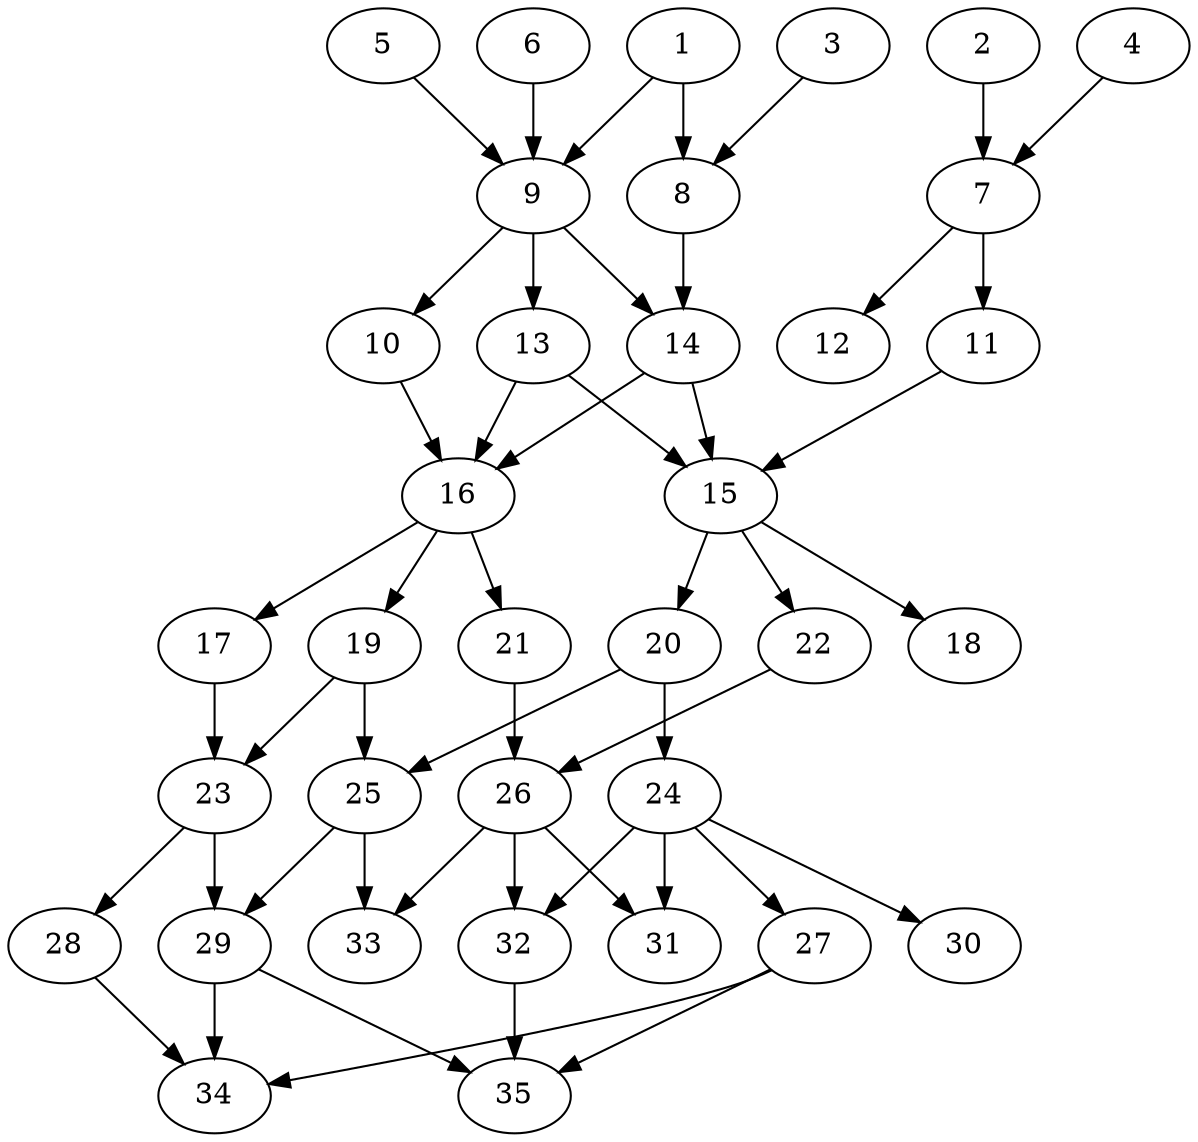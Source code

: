 // DAG automatically generated by daggen at Thu Oct  3 14:05:37 2019
// ./daggen --dot -n 35 --ccr 0.3 --fat 0.5 --regular 0.5 --density 0.5 --mindata 5242880 --maxdata 52428800 
digraph G {
  1 [size="71755093", alpha="0.03", expect_size="21526528"] 
  1 -> 8 [size ="21526528"]
  1 -> 9 [size ="21526528"]
  2 [size="50394453", alpha="0.03", expect_size="15118336"] 
  2 -> 7 [size ="15118336"]
  3 [size="134662827", alpha="0.20", expect_size="40398848"] 
  3 -> 8 [size ="40398848"]
  4 [size="157351253", alpha="0.05", expect_size="47205376"] 
  4 -> 7 [size ="47205376"]
  5 [size="145271467", alpha="0.20", expect_size="43581440"] 
  5 -> 9 [size ="43581440"]
  6 [size="50278400", alpha="0.06", expect_size="15083520"] 
  6 -> 9 [size ="15083520"]
  7 [size="82274987", alpha="0.01", expect_size="24682496"] 
  7 -> 11 [size ="24682496"]
  7 -> 12 [size ="24682496"]
  8 [size="35249493", alpha="0.17", expect_size="10574848"] 
  8 -> 14 [size ="10574848"]
  9 [size="71526400", alpha="0.18", expect_size="21457920"] 
  9 -> 10 [size ="21457920"]
  9 -> 13 [size ="21457920"]
  9 -> 14 [size ="21457920"]
  10 [size="27900587", alpha="0.17", expect_size="8370176"] 
  10 -> 16 [size ="8370176"]
  11 [size="59501227", alpha="0.06", expect_size="17850368"] 
  11 -> 15 [size ="17850368"]
  12 [size="80950613", alpha="0.14", expect_size="24285184"] 
  13 [size="103693653", alpha="0.03", expect_size="31108096"] 
  13 -> 15 [size ="31108096"]
  13 -> 16 [size ="31108096"]
  14 [size="101799253", alpha="0.01", expect_size="30539776"] 
  14 -> 15 [size ="30539776"]
  14 -> 16 [size ="30539776"]
  15 [size="143940267", alpha="0.03", expect_size="43182080"] 
  15 -> 18 [size ="43182080"]
  15 -> 20 [size ="43182080"]
  15 -> 22 [size ="43182080"]
  16 [size="142885547", alpha="0.10", expect_size="42865664"] 
  16 -> 17 [size ="42865664"]
  16 -> 19 [size ="42865664"]
  16 -> 21 [size ="42865664"]
  17 [size="29655040", alpha="0.02", expect_size="8896512"] 
  17 -> 23 [size ="8896512"]
  18 [size="37038080", alpha="0.17", expect_size="11111424"] 
  19 [size="168171520", alpha="0.05", expect_size="50451456"] 
  19 -> 23 [size ="50451456"]
  19 -> 25 [size ="50451456"]
  20 [size="151866027", alpha="0.03", expect_size="45559808"] 
  20 -> 24 [size ="45559808"]
  20 -> 25 [size ="45559808"]
  21 [size="128051200", alpha="0.07", expect_size="38415360"] 
  21 -> 26 [size ="38415360"]
  22 [size="173134507", alpha="0.15", expect_size="51940352"] 
  22 -> 26 [size ="51940352"]
  23 [size="123941547", alpha="0.19", expect_size="37182464"] 
  23 -> 28 [size ="37182464"]
  23 -> 29 [size ="37182464"]
  24 [size="145012053", alpha="0.20", expect_size="43503616"] 
  24 -> 27 [size ="43503616"]
  24 -> 30 [size ="43503616"]
  24 -> 31 [size ="43503616"]
  24 -> 32 [size ="43503616"]
  25 [size="150326613", alpha="0.17", expect_size="45097984"] 
  25 -> 29 [size ="45097984"]
  25 -> 33 [size ="45097984"]
  26 [size="172455253", alpha="0.19", expect_size="51736576"] 
  26 -> 31 [size ="51736576"]
  26 -> 32 [size ="51736576"]
  26 -> 33 [size ="51736576"]
  27 [size="96829440", alpha="0.08", expect_size="29048832"] 
  27 -> 34 [size ="29048832"]
  27 -> 35 [size ="29048832"]
  28 [size="113367040", alpha="0.00", expect_size="34010112"] 
  28 -> 34 [size ="34010112"]
  29 [size="89272320", alpha="0.19", expect_size="26781696"] 
  29 -> 34 [size ="26781696"]
  29 -> 35 [size ="26781696"]
  30 [size="131000320", alpha="0.19", expect_size="39300096"] 
  31 [size="151644160", alpha="0.05", expect_size="45493248"] 
  32 [size="48199680", alpha="0.19", expect_size="14459904"] 
  32 -> 35 [size ="14459904"]
  33 [size="168157867", alpha="0.03", expect_size="50447360"] 
  34 [size="156849493", alpha="0.18", expect_size="47054848"] 
  35 [size="154152960", alpha="0.10", expect_size="46245888"] 
}

